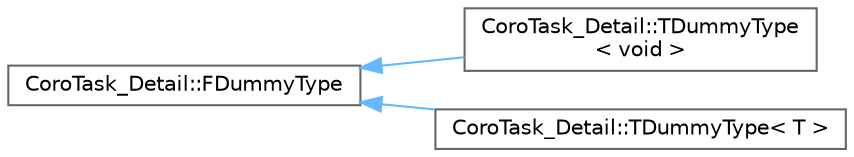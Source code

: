 digraph "Graphical Class Hierarchy"
{
 // INTERACTIVE_SVG=YES
 // LATEX_PDF_SIZE
  bgcolor="transparent";
  edge [fontname=Helvetica,fontsize=10,labelfontname=Helvetica,labelfontsize=10];
  node [fontname=Helvetica,fontsize=10,shape=box,height=0.2,width=0.4];
  rankdir="LR";
  Node0 [id="Node000000",label="CoroTask_Detail::FDummyType",height=0.2,width=0.4,color="grey40", fillcolor="white", style="filled",URL="$d7/d3e/classCoroTask__Detail_1_1FDummyType.html",tooltip=" "];
  Node0 -> Node1 [id="edge2949_Node000000_Node000001",dir="back",color="steelblue1",style="solid",tooltip=" "];
  Node1 [id="Node000001",label="CoroTask_Detail::TDummyType\l\< void \>",height=0.2,width=0.4,color="grey40", fillcolor="white", style="filled",URL="$d7/d94/classCoroTask__Detail_1_1TDummyType_3_01void_01_4.html",tooltip=" "];
  Node0 -> Node2 [id="edge2950_Node000000_Node000002",dir="back",color="steelblue1",style="solid",tooltip=" "];
  Node2 [id="Node000002",label="CoroTask_Detail::TDummyType\< T \>",height=0.2,width=0.4,color="grey40", fillcolor="white", style="filled",URL="$d9/d28/classCoroTask__Detail_1_1TDummyType.html",tooltip=" "];
}
